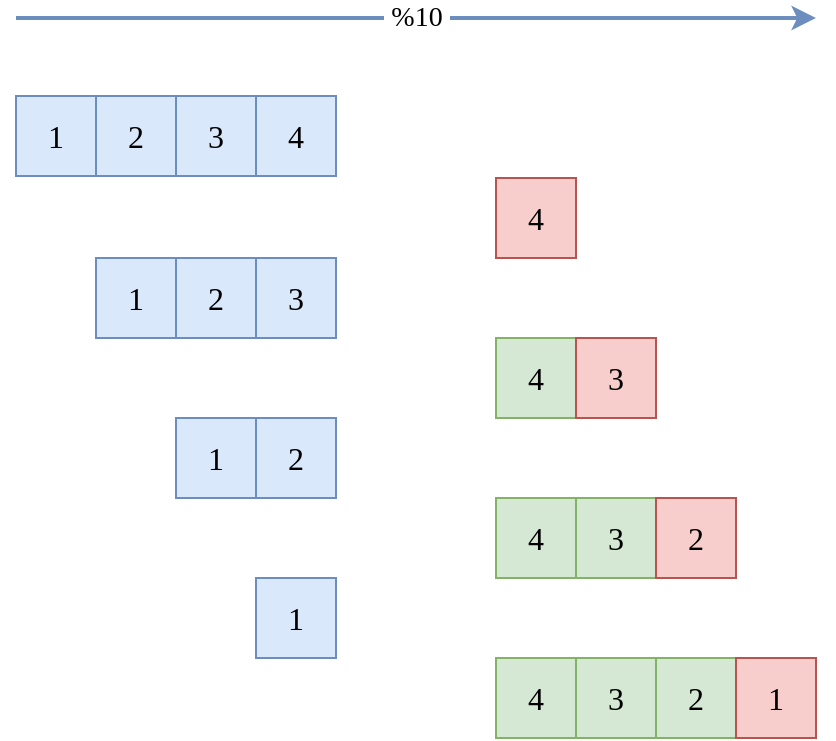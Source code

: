 <mxfile version="24.2.5" type="device">
  <diagram name="Page-1" id="BiH42gk8LcioDMxBzIxK">
    <mxGraphModel dx="1434" dy="835" grid="1" gridSize="10" guides="1" tooltips="1" connect="1" arrows="1" fold="1" page="1" pageScale="1" pageWidth="850" pageHeight="1100" math="0" shadow="0">
      <root>
        <mxCell id="0" />
        <mxCell id="1" parent="0" />
        <mxCell id="6_L2TqiYfCNutB5mRZmD-29" value="" style="group" parent="1" vertex="1" connectable="0">
          <mxGeometry x="240" y="159" width="160" height="40" as="geometry" />
        </mxCell>
        <mxCell id="6_L2TqiYfCNutB5mRZmD-2" value="1" style="rounded=0;whiteSpace=wrap;html=1;strokeColor=#6c8ebf;strokeWidth=1;fontFamily=Ubuntu;fontSize=16;fillColor=#dae8fc;" parent="6_L2TqiYfCNutB5mRZmD-29" vertex="1">
          <mxGeometry width="40" height="40" as="geometry" />
        </mxCell>
        <mxCell id="6_L2TqiYfCNutB5mRZmD-3" value="2" style="rounded=0;whiteSpace=wrap;html=1;strokeColor=#6c8ebf;strokeWidth=1;fontFamily=Ubuntu;fontSize=16;fillColor=#dae8fc;" parent="6_L2TqiYfCNutB5mRZmD-29" vertex="1">
          <mxGeometry x="40" width="40" height="40" as="geometry" />
        </mxCell>
        <mxCell id="6_L2TqiYfCNutB5mRZmD-4" value="3" style="rounded=0;whiteSpace=wrap;html=1;strokeColor=#6c8ebf;strokeWidth=1;fontFamily=Ubuntu;fontSize=16;fillColor=#dae8fc;" parent="6_L2TqiYfCNutB5mRZmD-29" vertex="1">
          <mxGeometry x="80" width="40" height="40" as="geometry" />
        </mxCell>
        <mxCell id="6_L2TqiYfCNutB5mRZmD-5" value="4" style="rounded=0;whiteSpace=wrap;html=1;strokeColor=#6c8ebf;strokeWidth=1;fontFamily=Ubuntu;fontSize=16;fillColor=#dae8fc;" parent="6_L2TqiYfCNutB5mRZmD-29" vertex="1">
          <mxGeometry x="120" width="40" height="40" as="geometry" />
        </mxCell>
        <mxCell id="6_L2TqiYfCNutB5mRZmD-48" value="&amp;nbsp;%10&amp;nbsp;" style="endArrow=classic;html=1;rounded=1;strokeColor=#6c8ebf;fontFamily=Ubuntu;fontSize=14;fillColor=#dae8fc;strokeWidth=2;" parent="1" edge="1">
          <mxGeometry width="50" height="50" relative="1" as="geometry">
            <mxPoint x="240" y="120" as="sourcePoint" />
            <mxPoint x="640" y="120" as="targetPoint" />
          </mxGeometry>
        </mxCell>
        <mxCell id="6_L2TqiYfCNutB5mRZmD-7" value="1" style="rounded=0;whiteSpace=wrap;html=1;strokeColor=#6c8ebf;strokeWidth=1;fontFamily=Ubuntu;fontSize=16;fillColor=#dae8fc;" parent="1" vertex="1">
          <mxGeometry x="280" y="240" width="40" height="40" as="geometry" />
        </mxCell>
        <mxCell id="6_L2TqiYfCNutB5mRZmD-8" value="2" style="rounded=0;whiteSpace=wrap;html=1;strokeColor=#6c8ebf;strokeWidth=1;fontFamily=Ubuntu;fontSize=16;fillColor=#dae8fc;" parent="1" vertex="1">
          <mxGeometry x="320" y="240" width="40" height="40" as="geometry" />
        </mxCell>
        <mxCell id="6_L2TqiYfCNutB5mRZmD-9" value="3" style="rounded=0;whiteSpace=wrap;html=1;strokeColor=#6c8ebf;strokeWidth=1;fontFamily=Ubuntu;fontSize=16;fillColor=#dae8fc;" parent="1" vertex="1">
          <mxGeometry x="360" y="240" width="40" height="40" as="geometry" />
        </mxCell>
        <mxCell id="6_L2TqiYfCNutB5mRZmD-10" value="4" style="rounded=0;whiteSpace=wrap;html=1;strokeColor=#b85450;strokeWidth=1;fontFamily=Ubuntu;fontSize=16;fillColor=#f8cecc;" parent="1" vertex="1">
          <mxGeometry x="480" y="200" width="40" height="40" as="geometry" />
        </mxCell>
        <mxCell id="6_L2TqiYfCNutB5mRZmD-11" value="1" style="rounded=0;whiteSpace=wrap;html=1;strokeColor=#6c8ebf;strokeWidth=1;fontFamily=Ubuntu;fontSize=16;fillColor=#dae8fc;" parent="1" vertex="1">
          <mxGeometry x="320" y="320" width="40" height="40" as="geometry" />
        </mxCell>
        <mxCell id="6_L2TqiYfCNutB5mRZmD-12" value="2" style="rounded=0;whiteSpace=wrap;html=1;strokeColor=#6c8ebf;strokeWidth=1;fontFamily=Ubuntu;fontSize=16;fillColor=#dae8fc;" parent="1" vertex="1">
          <mxGeometry x="360" y="320" width="40" height="40" as="geometry" />
        </mxCell>
        <mxCell id="7y_TNwNH5c61icQ43MN7-1" value="4" style="rounded=0;whiteSpace=wrap;html=1;strokeColor=#82b366;strokeWidth=1;fontFamily=Ubuntu;fontSize=16;fillColor=#d5e8d4;" parent="1" vertex="1">
          <mxGeometry x="480" y="280" width="40" height="40" as="geometry" />
        </mxCell>
        <mxCell id="6_L2TqiYfCNutB5mRZmD-13" value="3" style="rounded=0;whiteSpace=wrap;html=1;strokeColor=#b85450;strokeWidth=1;fontFamily=Ubuntu;fontSize=16;fillColor=#f8cecc;" parent="1" vertex="1">
          <mxGeometry x="520" y="280" width="40" height="40" as="geometry" />
        </mxCell>
        <mxCell id="6_L2TqiYfCNutB5mRZmD-15" value="1" style="rounded=0;whiteSpace=wrap;html=1;strokeColor=#6c8ebf;strokeWidth=1;fontFamily=Ubuntu;fontSize=16;fillColor=#dae8fc;" parent="1" vertex="1">
          <mxGeometry x="360" y="400" width="40" height="40" as="geometry" />
        </mxCell>
        <mxCell id="7y_TNwNH5c61icQ43MN7-2" value="4" style="rounded=0;whiteSpace=wrap;html=1;strokeColor=#82b366;strokeWidth=1;fontFamily=Ubuntu;fontSize=16;fillColor=#d5e8d4;" parent="1" vertex="1">
          <mxGeometry x="480" y="360" width="40" height="40" as="geometry" />
        </mxCell>
        <mxCell id="7y_TNwNH5c61icQ43MN7-3" value="3" style="rounded=0;whiteSpace=wrap;html=1;strokeColor=#82b366;strokeWidth=1;fontFamily=Ubuntu;fontSize=16;fillColor=#d5e8d4;" parent="1" vertex="1">
          <mxGeometry x="520" y="360" width="40" height="40" as="geometry" />
        </mxCell>
        <mxCell id="6_L2TqiYfCNutB5mRZmD-16" value="2" style="rounded=0;whiteSpace=wrap;html=1;strokeColor=#b85450;strokeWidth=1;fontFamily=Ubuntu;fontSize=16;fillColor=#f8cecc;" parent="1" vertex="1">
          <mxGeometry x="560" y="360" width="40" height="40" as="geometry" />
        </mxCell>
        <mxCell id="7y_TNwNH5c61icQ43MN7-4" value="4" style="rounded=0;whiteSpace=wrap;html=1;strokeColor=#82b366;strokeWidth=1;fontFamily=Ubuntu;fontSize=16;fillColor=#d5e8d4;" parent="1" vertex="1">
          <mxGeometry x="480" y="440" width="40" height="40" as="geometry" />
        </mxCell>
        <mxCell id="7y_TNwNH5c61icQ43MN7-5" value="3" style="rounded=0;whiteSpace=wrap;html=1;strokeColor=#82b366;strokeWidth=1;fontFamily=Ubuntu;fontSize=16;fillColor=#d5e8d4;" parent="1" vertex="1">
          <mxGeometry x="520" y="440" width="40" height="40" as="geometry" />
        </mxCell>
        <mxCell id="7y_TNwNH5c61icQ43MN7-6" value="2" style="rounded=0;whiteSpace=wrap;html=1;strokeColor=#82b366;strokeWidth=1;fontFamily=Ubuntu;fontSize=16;fillColor=#d5e8d4;" parent="1" vertex="1">
          <mxGeometry x="560" y="440" width="40" height="40" as="geometry" />
        </mxCell>
        <mxCell id="6_L2TqiYfCNutB5mRZmD-18" value="1" style="rounded=0;whiteSpace=wrap;html=1;strokeColor=#b85450;strokeWidth=1;fontFamily=Ubuntu;fontSize=16;fillColor=#f8cecc;" parent="1" vertex="1">
          <mxGeometry x="600" y="440" width="40" height="40" as="geometry" />
        </mxCell>
      </root>
    </mxGraphModel>
  </diagram>
</mxfile>
